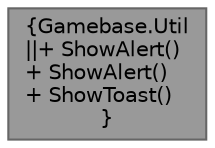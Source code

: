digraph "Gamebase.Util"
{
 // LATEX_PDF_SIZE
  bgcolor="transparent";
  edge [fontname=Helvetica,fontsize=10,labelfontname=Helvetica,labelfontsize=10];
  node [fontname=Helvetica,fontsize=10,shape=box,height=0.2,width=0.4];
  Node1 [label="{Gamebase.Util\n||+ ShowAlert()\l+ ShowAlert()\l+ ShowToast()\l}",height=0.2,width=0.4,color="gray40", fillcolor="grey60", style="filled", fontcolor="black",tooltip="The Util class provides convenient and useful methods."];
}
